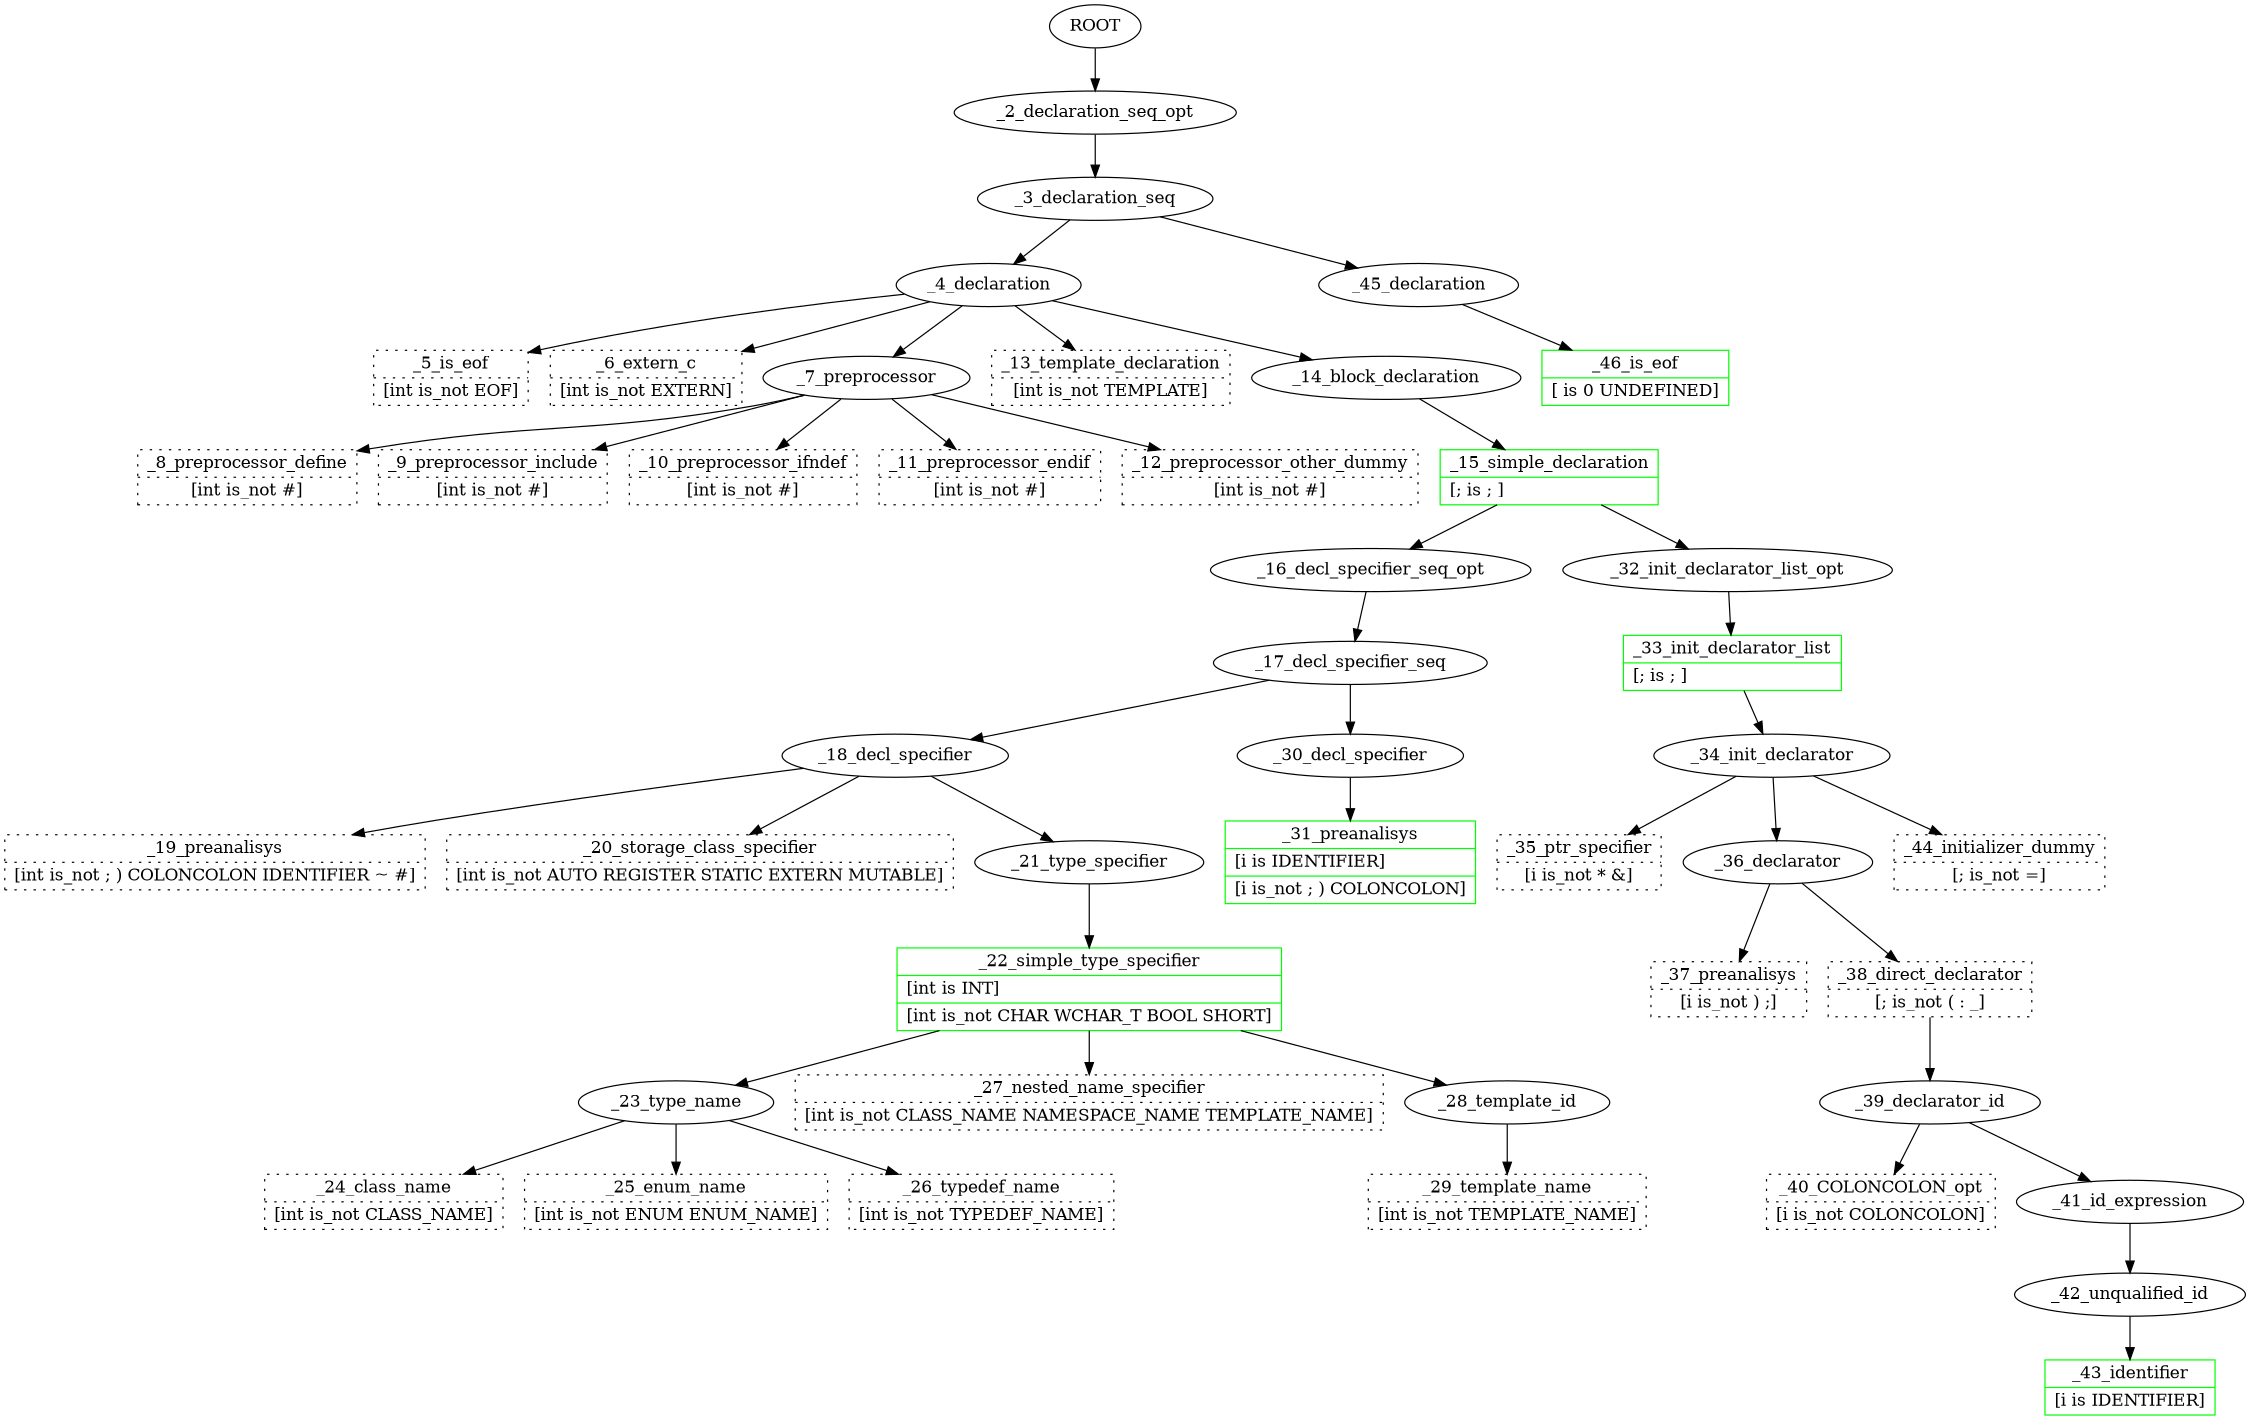 /*
 cat /home/hevia/working/abidos/processor/test_out//trace_book_01.cpp.gv | dot -Tpng > /home/hevia/working/abidos/processor/test_out//trace_book_01.cpp.gv.png
*/
digraph G {
//        fontname = "Bitstream Vera Sans"
//        fontname = "Technic"
//        fontsize = 8

        size="15,30!"

        node [
//                fontname = "Technic"
//                fontsize = 10
        ]

        edge [
//                fontname = "Technic"
//                fontsize = 10
        ]

  ROOT[label="ROOT"]  _3_declaration_seq[label="_3_declaration_seq"]
  _4_declaration[label="_4_declaration"]
  _5_is_eof[label="{_5_is_eof|[int\ is_not EOF]}", shape="record", color=black, style=dotted]
  _6_extern_c[label="{_6_extern_c|[int\ is_not EXTERN]}", shape="record", color=black, style=dotted]
  _7_preprocessor[label="_7_preprocessor"]
  _8_preprocessor_define[label="{_8_preprocessor_define|[int\ is_not #]}", shape="record", color=black, style=dotted]
  _9_preprocessor_include[label="{_9_preprocessor_include|[int\ is_not #]}", shape="record", color=black, style=dotted]
  _10_preprocessor_ifndef[label="{_10_preprocessor_ifndef|[int\ is_not #]}", shape="record", color=black, style=dotted]
  _11_preprocessor_endif[label="{_11_preprocessor_endif|[int\ is_not #]}", shape="record", color=black, style=dotted]
  _12_preprocessor_other_dummy[label="{_12_preprocessor_other_dummy|[int\ is_not #]}", shape="record", color=black, style=dotted]
  _13_template_declaration[label="{_13_template_declaration|[int\ is_not TEMPLATE]}", shape="record", color=black, style=dotted]
  _14_block_declaration[label="_14_block_declaration"]
  _15_simple_declaration[label="{_15_simple_declaration|[; is  ; ]\l}", shape="record", color=green]
  _16_decl_specifier_seq_opt[label="_16_decl_specifier_seq_opt"]
  _17_decl_specifier_seq[label="_17_decl_specifier_seq"]
  _18_decl_specifier[label="_18_decl_specifier"]
  _19_preanalisys[label="{_19_preanalisys|[int\ is_not ;\ )\ COLONCOLON\ IDENTIFIER\ ~\ #]}", shape="record", color=black, style=dotted]
  _20_storage_class_specifier[label="{_20_storage_class_specifier|[int\ is_not AUTO\ REGISTER\ STATIC\ EXTERN\ MUTABLE]}", shape="record", color=black, style=dotted]
  _21_type_specifier[label="_21_type_specifier"]
  _22_simple_type_specifier[label="{_22_simple_type_specifier|[int is INT]\l|[int\ is_not CHAR\ WCHAR_T\ BOOL\ SHORT]}", shape="record", color=green]
  _23_type_name[label="_23_type_name"]
  _24_class_name[label="{_24_class_name|[int\ is_not CLASS_NAME]}", shape="record", color=black, style=dotted]
  _25_enum_name[label="{_25_enum_name|[int\ is_not ENUM\ ENUM_NAME]}", shape="record", color=black, style=dotted]
  _26_typedef_name[label="{_26_typedef_name|[int\ is_not TYPEDEF_NAME]}", shape="record", color=black, style=dotted]
  _27_nested_name_specifier[label="{_27_nested_name_specifier|[int\ is_not CLASS_NAME\ NAMESPACE_NAME\ TEMPLATE_NAME]}", shape="record", color=black, style=dotted]
  _28_template_id[label="_28_template_id"]
  _29_template_name[label="{_29_template_name|[int\ is_not TEMPLATE_NAME]}", shape="record", color=black, style=dotted]
  _30_decl_specifier[label="_30_decl_specifier"]
  _31_preanalisys[label="{_31_preanalisys|[i is IDENTIFIER]\l|[i\ is_not ;\ )\ COLONCOLON]}", shape="record", color=green]
  _32_init_declarator_list_opt[label="_32_init_declarator_list_opt"]
  _33_init_declarator_list[label="{_33_init_declarator_list|[; is  ; ]\l}", shape="record", color=green]
  _34_init_declarator[label="_34_init_declarator"]
  _35_ptr_specifier[label="{_35_ptr_specifier|[i\ is_not *\ &]}", shape="record", color=black, style=dotted]
  _36_declarator[label="_36_declarator"]
  _37_preanalisys[label="{_37_preanalisys|[i\ is_not )\ ;]}", shape="record", color=black, style=dotted]
  _38_direct_declarator[label="{_38_direct_declarator|[;\ is_not (\ \:\ \_]}", shape="record", color=black, style=dotted]
  _39_declarator_id[label="_39_declarator_id"]
  _40_COLONCOLON_opt[label="{_40_COLONCOLON_opt|[i\ is_not COLONCOLON]}", shape="record", color=black, style=dotted]
  _41_id_expression[label="_41_id_expression"]
  _42_unqualified_id[label="_42_unqualified_id"]
  _43_identifier[label="{_43_identifier|[i is IDENTIFIER]\l}", shape="record", color=green]
  _44_initializer_dummy[label="{_44_initializer_dummy|[;\ is_not =]}", shape="record", color=black, style=dotted]
  _45_declaration[label="_45_declaration"]
  _46_is_eof[label="{_46_is_eof|[ is 0 UNDEFINED]\l}", shape="record", color=green]
  ROOT->_2_declaration_seq_opt;
  _2_declaration_seq_opt->_3_declaration_seq;
  _3_declaration_seq->_4_declaration;
  _4_declaration->_5_is_eof;
  _4_declaration->_6_extern_c;
  _4_declaration->_7_preprocessor;
  _7_preprocessor->_8_preprocessor_define;
  _7_preprocessor->_9_preprocessor_include;
  _7_preprocessor->_10_preprocessor_ifndef;
  _7_preprocessor->_11_preprocessor_endif;
  _7_preprocessor->_12_preprocessor_other_dummy;
  _4_declaration->_13_template_declaration;
  _4_declaration->_14_block_declaration;
  _14_block_declaration->_15_simple_declaration;
  _15_simple_declaration->_16_decl_specifier_seq_opt;
  _16_decl_specifier_seq_opt->_17_decl_specifier_seq;
  _17_decl_specifier_seq->_18_decl_specifier;
  _18_decl_specifier->_19_preanalisys;
  _18_decl_specifier->_20_storage_class_specifier;
  _18_decl_specifier->_21_type_specifier;
  _21_type_specifier->_22_simple_type_specifier;
  _22_simple_type_specifier->_23_type_name;
  _23_type_name->_24_class_name;
  _23_type_name->_25_enum_name;
  _23_type_name->_26_typedef_name;
  _22_simple_type_specifier->_27_nested_name_specifier;
  _22_simple_type_specifier->_28_template_id;
  _28_template_id->_29_template_name;
  _17_decl_specifier_seq->_30_decl_specifier;
  _30_decl_specifier->_31_preanalisys;
  _15_simple_declaration->_32_init_declarator_list_opt;
  _32_init_declarator_list_opt->_33_init_declarator_list;
  _33_init_declarator_list->_34_init_declarator;
  _34_init_declarator->_35_ptr_specifier;
  _34_init_declarator->_36_declarator;
  _36_declarator->_37_preanalisys;
  _36_declarator->_38_direct_declarator;
  _38_direct_declarator->_39_declarator_id;
  _39_declarator_id->_40_COLONCOLON_opt;
  _39_declarator_id->_41_id_expression;
  _41_id_expression->_42_unqualified_id;
  _42_unqualified_id->_43_identifier;
  _34_init_declarator->_44_initializer_dummy;
  _3_declaration_seq->_45_declaration;
  _45_declaration->_46_is_eof;
}
